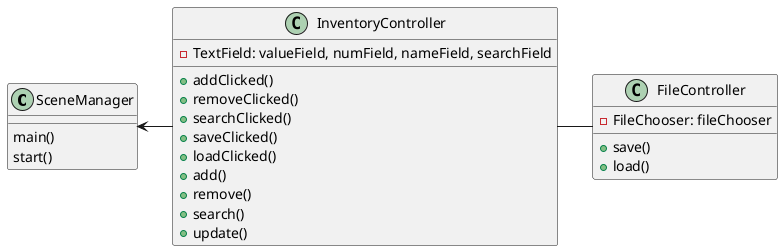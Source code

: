 @startuml

class SceneManager{
    main()
    start()
}
class InventoryController{

    -TextField: valueField, numField, nameField, searchField


    + addClicked()
    + removeClicked()
    + searchClicked()
    + saveClicked()
    + loadClicked()
    + add()
    + remove()
    + search()
    + update()



}
class FileController{

    -FileChooser: fileChooser

    + save()
    + load()
}


SceneManager <-InventoryController
InventoryController - FileController

@enduml